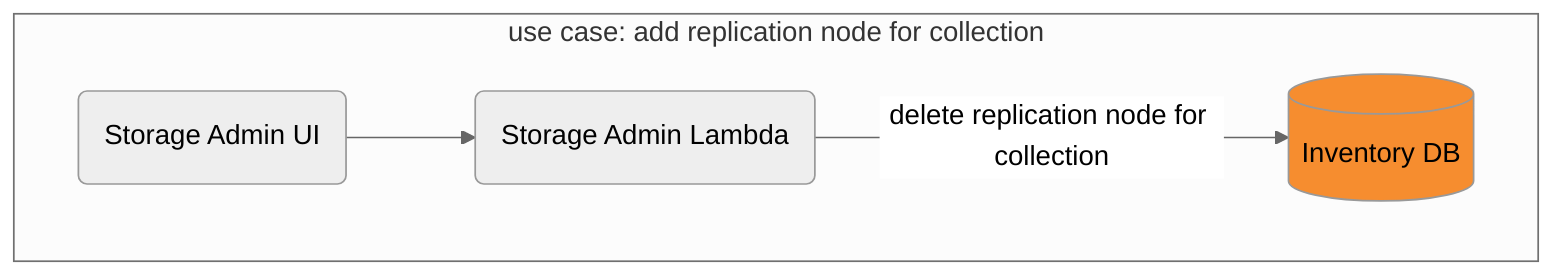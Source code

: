 %%{init: {'theme': 'neutral', 'securityLevel': 'loose'}}%%
graph TD
  SAUI("Storage Admin UI")
  SA("Storage Admin Lambda")
  RDS[(Inventory DB)]

  subgraph "use case: add replication node for collection"
    SAUI-->SA
    SA-->|"delete replication node for collection"|RDS
  end

  style RDS fill:#F68D2F